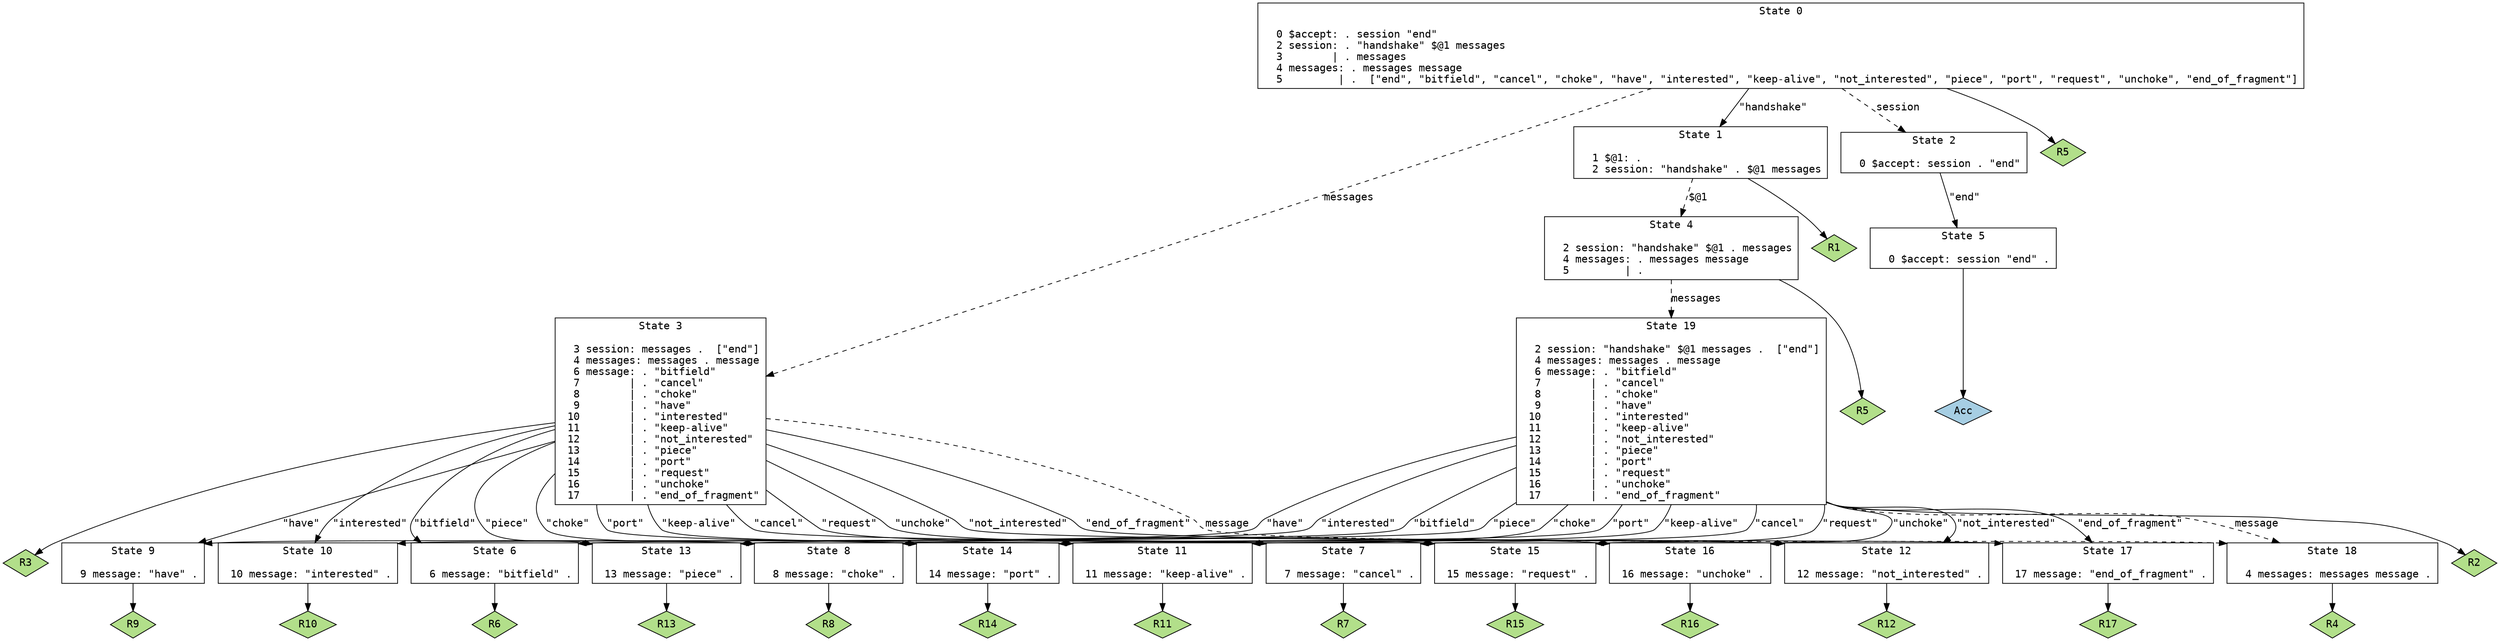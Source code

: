 // Generated by bison.
// Report bugs to <http://sourceforge.net/p/winflexbison/tickets>.
// Home page: <http://sourceforge.net/projects/winflexbison/>.

digraph "parser.yy"
{
  node [fontname = courier, shape = box, colorscheme = paired6]
  edge [fontname = courier]

  0 [label="State 0\n\l  0 $accept: . session \"end\"\l  2 session: . \"handshake\" $@1 messages\l  3        | . messages\l  4 messages: . messages message\l  5         | .  [\"end\", \"bitfield\", \"cancel\", \"choke\", \"have\", \"interested\", \"keep-alive\", \"not_interested\", \"piece\", \"port\", \"request\", \"unchoke\", \"end_of_fragment\"]\l"]
  0 -> 1 [style=solid label="\"handshake\""]
  0 -> 2 [style=dashed label="session"]
  0 -> 3 [style=dashed label="messages"]
  0 -> "0R5" [style=solid]
 "0R5" [label="R5", fillcolor=3, shape=diamond, style=filled]
  1 [label="State 1\n\l  1 $@1: .\l  2 session: \"handshake\" . $@1 messages\l"]
  1 -> 4 [style=dashed label="$@1"]
  1 -> "1R1" [style=solid]
 "1R1" [label="R1", fillcolor=3, shape=diamond, style=filled]
  2 [label="State 2\n\l  0 $accept: session . \"end\"\l"]
  2 -> 5 [style=solid label="\"end\""]
  3 [label="State 3\n\l  3 session: messages .  [\"end\"]\l  4 messages: messages . message\l  6 message: . \"bitfield\"\l  7        | . \"cancel\"\l  8        | . \"choke\"\l  9        | . \"have\"\l 10        | . \"interested\"\l 11        | . \"keep-alive\"\l 12        | . \"not_interested\"\l 13        | . \"piece\"\l 14        | . \"port\"\l 15        | . \"request\"\l 16        | . \"unchoke\"\l 17        | . \"end_of_fragment\"\l"]
  3 -> 6 [style=solid label="\"bitfield\""]
  3 -> 7 [style=solid label="\"cancel\""]
  3 -> 8 [style=solid label="\"choke\""]
  3 -> 9 [style=solid label="\"have\""]
  3 -> 10 [style=solid label="\"interested\""]
  3 -> 11 [style=solid label="\"keep-alive\""]
  3 -> 12 [style=solid label="\"not_interested\""]
  3 -> 13 [style=solid label="\"piece\""]
  3 -> 14 [style=solid label="\"port\""]
  3 -> 15 [style=solid label="\"request\""]
  3 -> 16 [style=solid label="\"unchoke\""]
  3 -> 17 [style=solid label="\"end_of_fragment\""]
  3 -> 18 [style=dashed label="message"]
  3 -> "3R3" [style=solid]
 "3R3" [label="R3", fillcolor=3, shape=diamond, style=filled]
  4 [label="State 4\n\l  2 session: \"handshake\" $@1 . messages\l  4 messages: . messages message\l  5         | .\l"]
  4 -> 19 [style=dashed label="messages"]
  4 -> "4R5" [style=solid]
 "4R5" [label="R5", fillcolor=3, shape=diamond, style=filled]
  5 [label="State 5\n\l  0 $accept: session \"end\" .\l"]
  5 -> "5R0" [style=solid]
 "5R0" [label="Acc", fillcolor=1, shape=diamond, style=filled]
  6 [label="State 6\n\l  6 message: \"bitfield\" .\l"]
  6 -> "6R6" [style=solid]
 "6R6" [label="R6", fillcolor=3, shape=diamond, style=filled]
  7 [label="State 7\n\l  7 message: \"cancel\" .\l"]
  7 -> "7R7" [style=solid]
 "7R7" [label="R7", fillcolor=3, shape=diamond, style=filled]
  8 [label="State 8\n\l  8 message: \"choke\" .\l"]
  8 -> "8R8" [style=solid]
 "8R8" [label="R8", fillcolor=3, shape=diamond, style=filled]
  9 [label="State 9\n\l  9 message: \"have\" .\l"]
  9 -> "9R9" [style=solid]
 "9R9" [label="R9", fillcolor=3, shape=diamond, style=filled]
  10 [label="State 10\n\l 10 message: \"interested\" .\l"]
  10 -> "10R10" [style=solid]
 "10R10" [label="R10", fillcolor=3, shape=diamond, style=filled]
  11 [label="State 11\n\l 11 message: \"keep-alive\" .\l"]
  11 -> "11R11" [style=solid]
 "11R11" [label="R11", fillcolor=3, shape=diamond, style=filled]
  12 [label="State 12\n\l 12 message: \"not_interested\" .\l"]
  12 -> "12R12" [style=solid]
 "12R12" [label="R12", fillcolor=3, shape=diamond, style=filled]
  13 [label="State 13\n\l 13 message: \"piece\" .\l"]
  13 -> "13R13" [style=solid]
 "13R13" [label="R13", fillcolor=3, shape=diamond, style=filled]
  14 [label="State 14\n\l 14 message: \"port\" .\l"]
  14 -> "14R14" [style=solid]
 "14R14" [label="R14", fillcolor=3, shape=diamond, style=filled]
  15 [label="State 15\n\l 15 message: \"request\" .\l"]
  15 -> "15R15" [style=solid]
 "15R15" [label="R15", fillcolor=3, shape=diamond, style=filled]
  16 [label="State 16\n\l 16 message: \"unchoke\" .\l"]
  16 -> "16R16" [style=solid]
 "16R16" [label="R16", fillcolor=3, shape=diamond, style=filled]
  17 [label="State 17\n\l 17 message: \"end_of_fragment\" .\l"]
  17 -> "17R17" [style=solid]
 "17R17" [label="R17", fillcolor=3, shape=diamond, style=filled]
  18 [label="State 18\n\l  4 messages: messages message .\l"]
  18 -> "18R4" [style=solid]
 "18R4" [label="R4", fillcolor=3, shape=diamond, style=filled]
  19 [label="State 19\n\l  2 session: \"handshake\" $@1 messages .  [\"end\"]\l  4 messages: messages . message\l  6 message: . \"bitfield\"\l  7        | . \"cancel\"\l  8        | . \"choke\"\l  9        | . \"have\"\l 10        | . \"interested\"\l 11        | . \"keep-alive\"\l 12        | . \"not_interested\"\l 13        | . \"piece\"\l 14        | . \"port\"\l 15        | . \"request\"\l 16        | . \"unchoke\"\l 17        | . \"end_of_fragment\"\l"]
  19 -> 6 [style=solid label="\"bitfield\""]
  19 -> 7 [style=solid label="\"cancel\""]
  19 -> 8 [style=solid label="\"choke\""]
  19 -> 9 [style=solid label="\"have\""]
  19 -> 10 [style=solid label="\"interested\""]
  19 -> 11 [style=solid label="\"keep-alive\""]
  19 -> 12 [style=solid label="\"not_interested\""]
  19 -> 13 [style=solid label="\"piece\""]
  19 -> 14 [style=solid label="\"port\""]
  19 -> 15 [style=solid label="\"request\""]
  19 -> 16 [style=solid label="\"unchoke\""]
  19 -> 17 [style=solid label="\"end_of_fragment\""]
  19 -> 18 [style=dashed label="message"]
  19 -> "19R2" [style=solid]
 "19R2" [label="R2", fillcolor=3, shape=diamond, style=filled]
}
